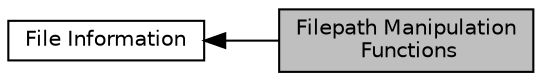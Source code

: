digraph "Filepath Manipulation Functions"
{
  edge [fontname="Helvetica",fontsize="10",labelfontname="Helvetica",labelfontsize="10"];
  node [fontname="Helvetica",fontsize="10",shape=record];
  rankdir=LR;
  Node0 [label="Filepath Manipulation\l Functions",height=0.2,width=0.4,color="black", fillcolor="grey75", style="filled", fontcolor="black"];
  Node1 [label="File Information",height=0.2,width=0.4,color="black", fillcolor="white", style="filled",URL="$group__apr__file__info.html"];
  Node1->Node0 [shape=plaintext, dir="back", style="solid"];
}
